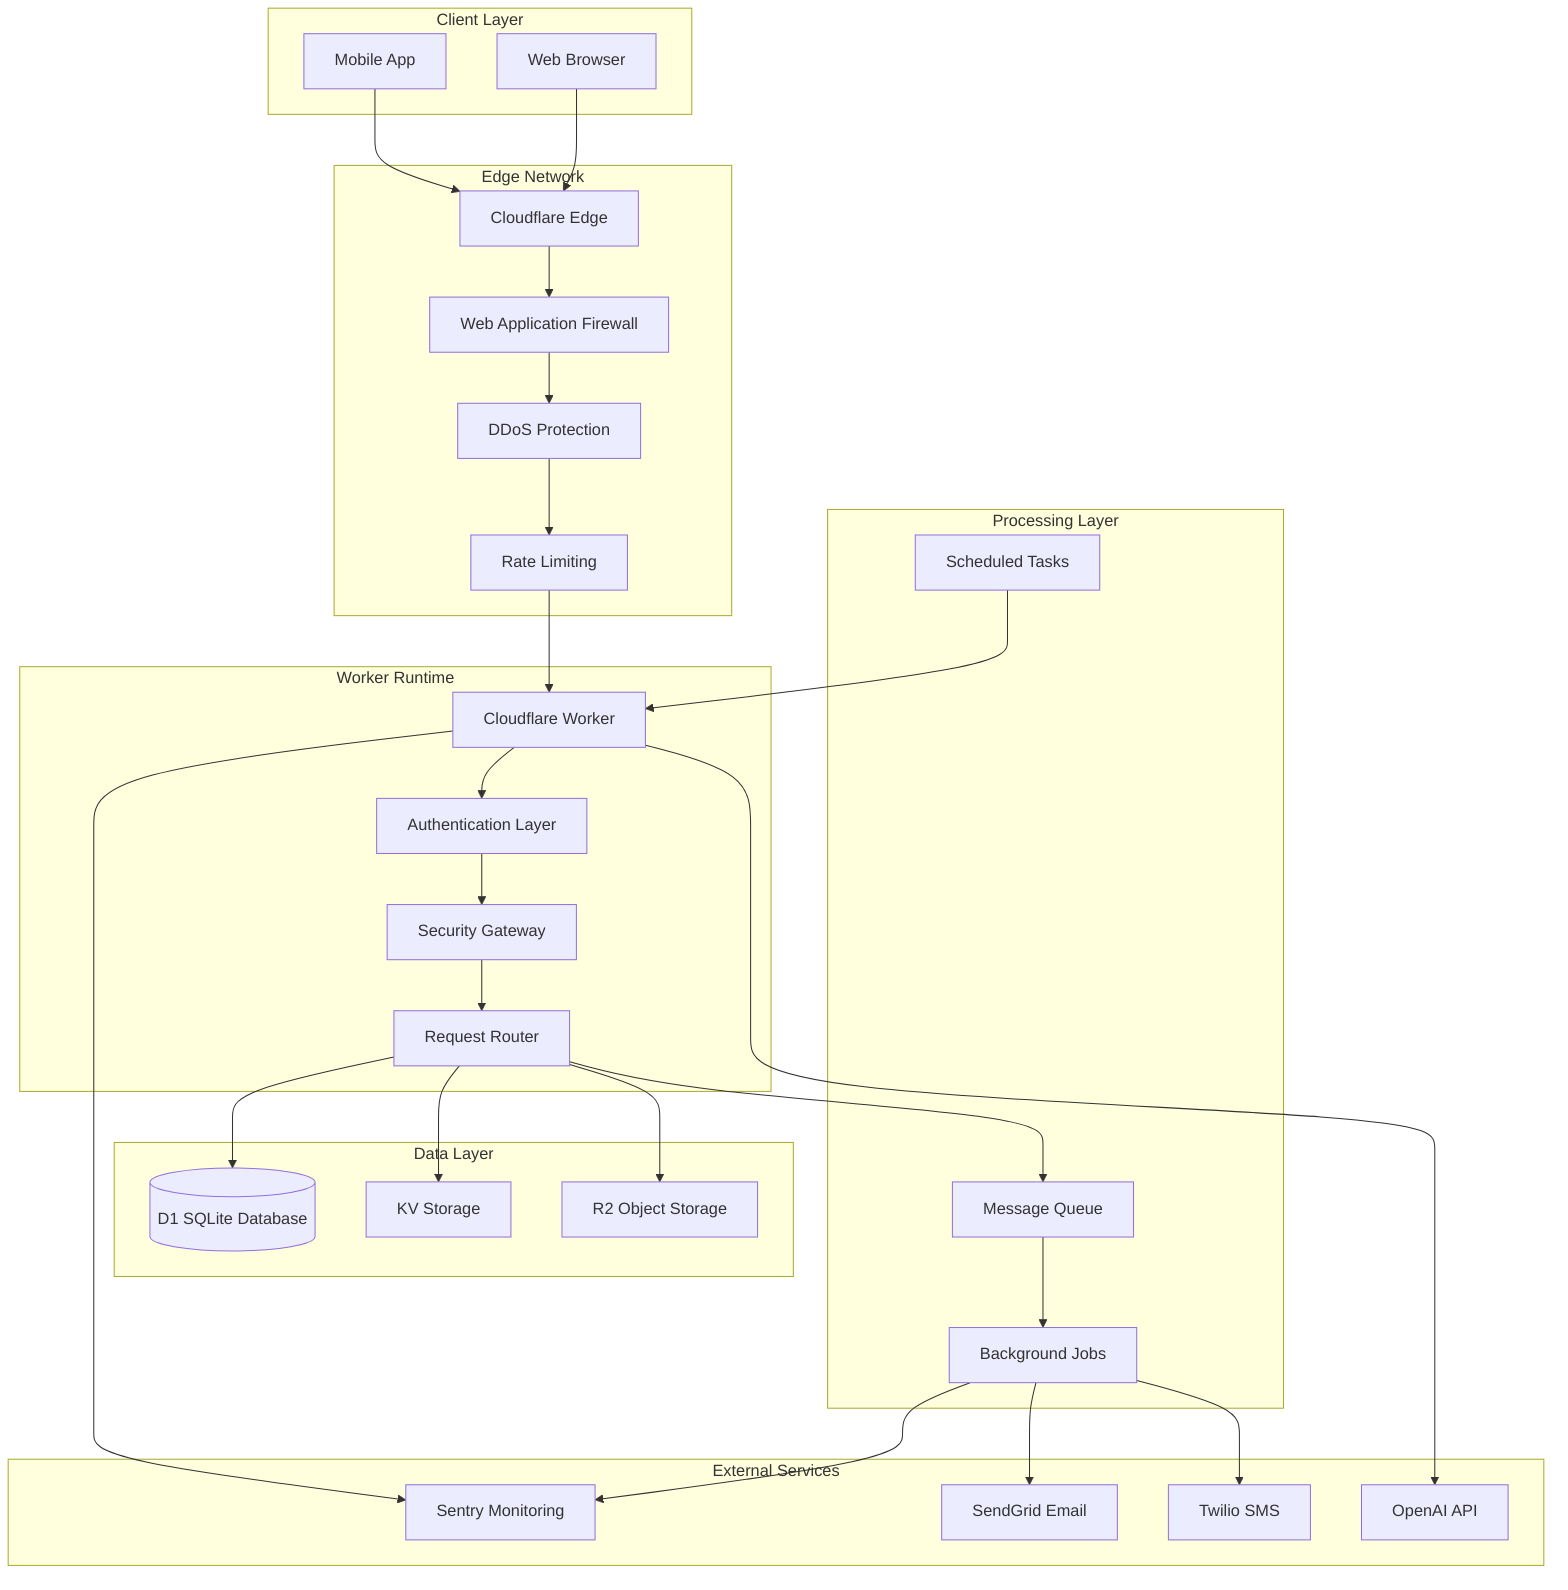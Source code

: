 graph TB
    subgraph "Client Layer"
        Browser[Web Browser]
        Mobile[Mobile App]
    end

    subgraph "Edge Network"
        CF[Cloudflare Edge]
        WAF[Web Application Firewall]
        DDoS[DDoS Protection]
        RateLimit[Rate Limiting]
    end

    subgraph "Worker Runtime"
        Worker[Cloudflare Worker]
        Auth[Authentication Layer]
        Security[Security Gateway]
        Router[Request Router]
    end

    subgraph "Data Layer"
        D1[(D1 SQLite Database)]
        KV[KV Storage]
        R2[R2 Object Storage]
    end

    subgraph "Processing Layer"
        Queue[Message Queue]
        Jobs[Background Jobs]
        Cron[Scheduled Tasks]
    end

    subgraph "External Services"
        Sentry[Sentry Monitoring]
        SendGrid[SendGrid Email]
        Twilio[Twilio SMS]
        OpenAI[OpenAI API]
    end

    Browser --> CF
    Mobile --> CF
    CF --> WAF
    WAF --> DDoS
    DDoS --> RateLimit
    RateLimit --> Worker

    Worker --> Auth
    Auth --> Security
    Security --> Router
    
    Router --> D1
    Router --> KV
    Router --> R2
    Router --> Queue

    Queue --> Jobs
    Jobs --> SendGrid
    Jobs --> Twilio
    Jobs --> Sentry

    Worker --> OpenAI
    Worker --> Sentry
    
    Cron --> Worker